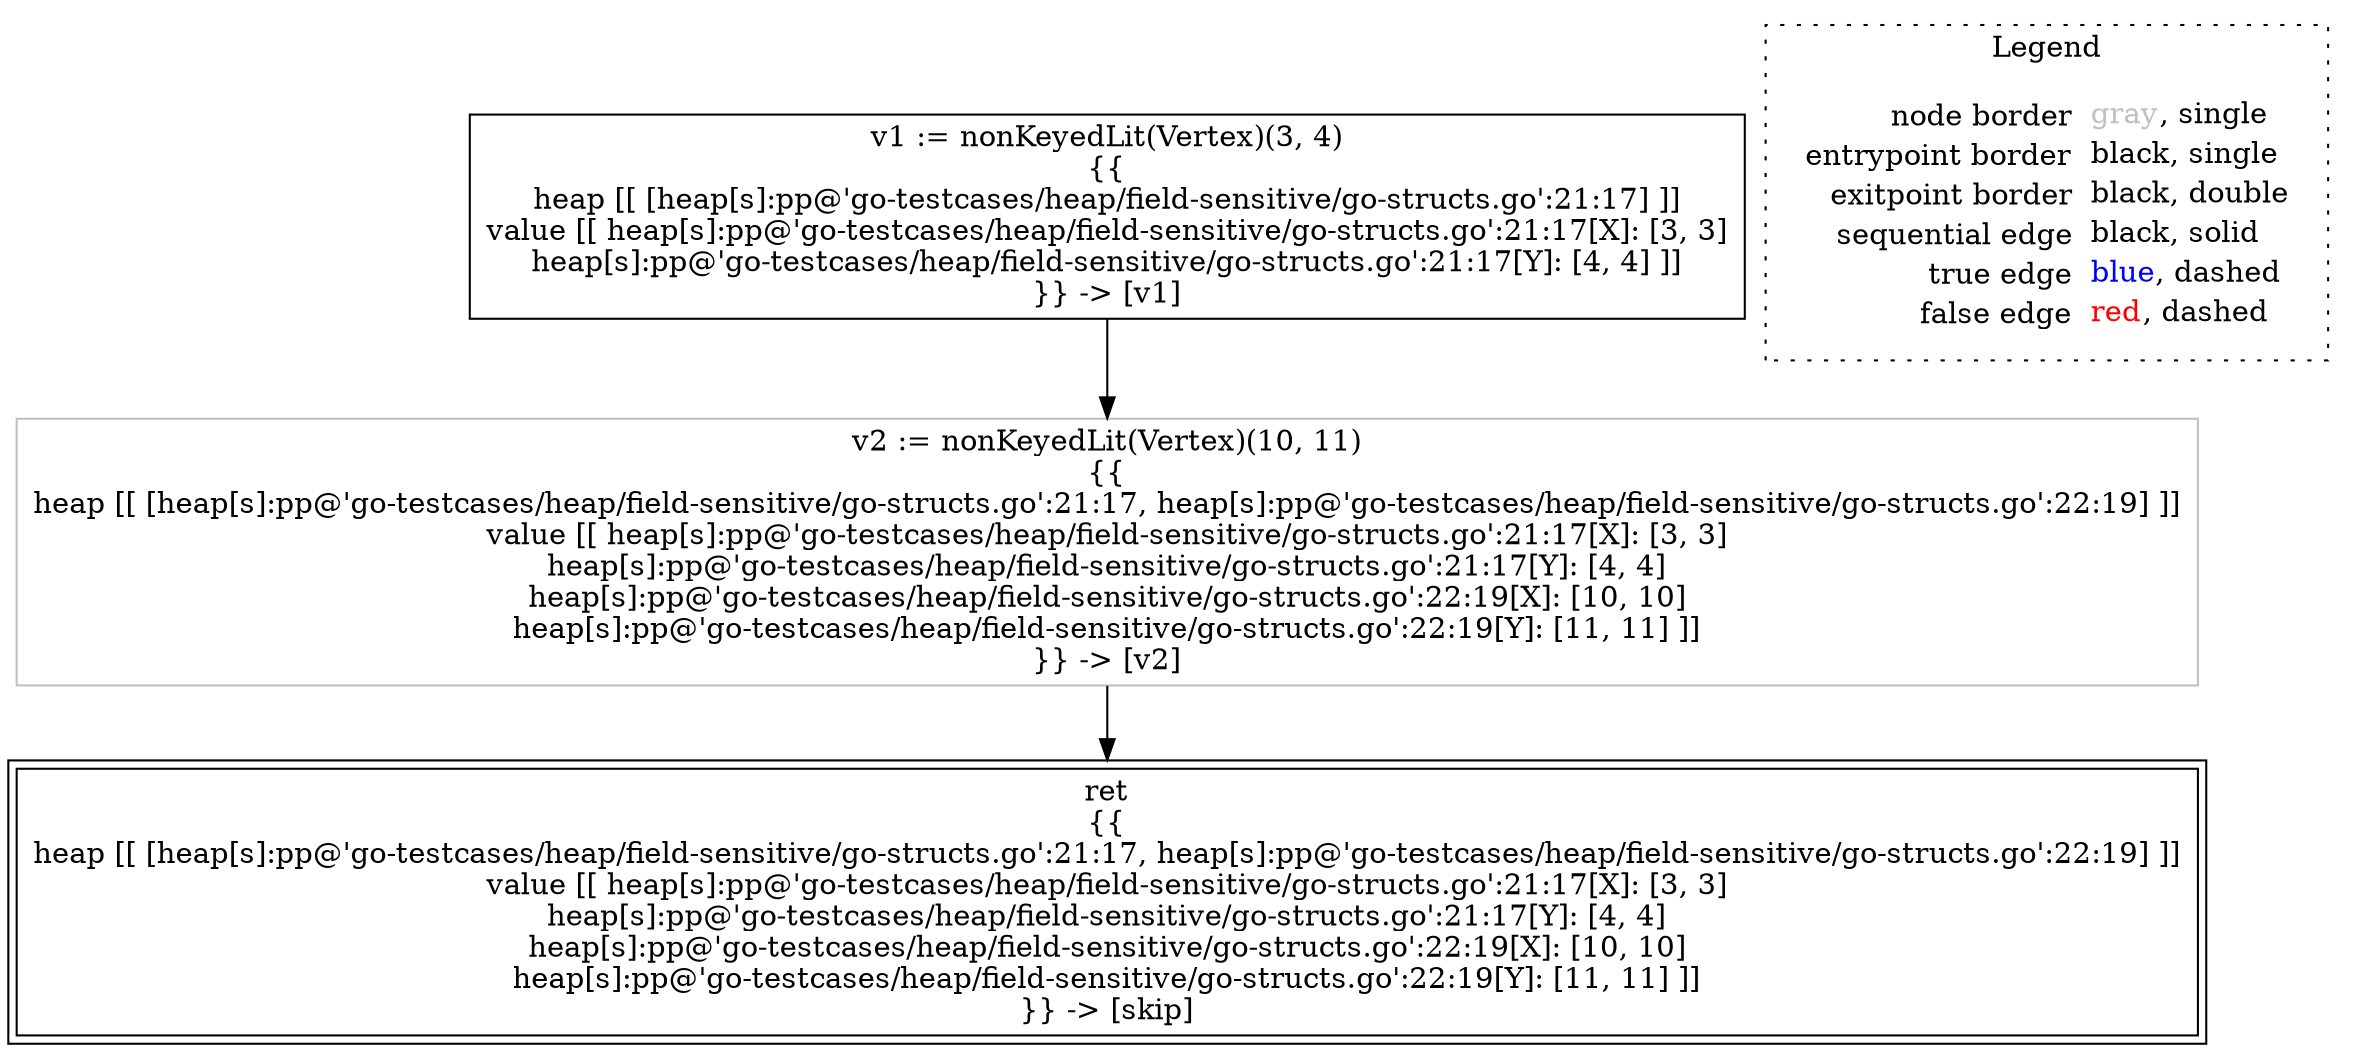 digraph {
	"node0" [shape="rect",color="black",label=<v1 := nonKeyedLit(Vertex)(3, 4)<BR/>{{<BR/>heap [[ [heap[s]:pp@'go-testcases/heap/field-sensitive/go-structs.go':21:17] ]]<BR/>value [[ heap[s]:pp@'go-testcases/heap/field-sensitive/go-structs.go':21:17[X]: [3, 3]<BR/>heap[s]:pp@'go-testcases/heap/field-sensitive/go-structs.go':21:17[Y]: [4, 4] ]]<BR/>}} -&gt; [v1]>];
	"node1" [shape="rect",color="black",peripheries="2",label=<ret<BR/>{{<BR/>heap [[ [heap[s]:pp@'go-testcases/heap/field-sensitive/go-structs.go':21:17, heap[s]:pp@'go-testcases/heap/field-sensitive/go-structs.go':22:19] ]]<BR/>value [[ heap[s]:pp@'go-testcases/heap/field-sensitive/go-structs.go':21:17[X]: [3, 3]<BR/>heap[s]:pp@'go-testcases/heap/field-sensitive/go-structs.go':21:17[Y]: [4, 4]<BR/>heap[s]:pp@'go-testcases/heap/field-sensitive/go-structs.go':22:19[X]: [10, 10]<BR/>heap[s]:pp@'go-testcases/heap/field-sensitive/go-structs.go':22:19[Y]: [11, 11] ]]<BR/>}} -&gt; [skip]>];
	"node2" [shape="rect",color="gray",label=<v2 := nonKeyedLit(Vertex)(10, 11)<BR/>{{<BR/>heap [[ [heap[s]:pp@'go-testcases/heap/field-sensitive/go-structs.go':21:17, heap[s]:pp@'go-testcases/heap/field-sensitive/go-structs.go':22:19] ]]<BR/>value [[ heap[s]:pp@'go-testcases/heap/field-sensitive/go-structs.go':21:17[X]: [3, 3]<BR/>heap[s]:pp@'go-testcases/heap/field-sensitive/go-structs.go':21:17[Y]: [4, 4]<BR/>heap[s]:pp@'go-testcases/heap/field-sensitive/go-structs.go':22:19[X]: [10, 10]<BR/>heap[s]:pp@'go-testcases/heap/field-sensitive/go-structs.go':22:19[Y]: [11, 11] ]]<BR/>}} -&gt; [v2]>];
	"node0" -> "node2" [color="black"];
	"node2" -> "node1" [color="black"];
subgraph cluster_legend {
	label="Legend";
	style=dotted;
	node [shape=plaintext];
	"legend" [label=<<table border="0" cellpadding="2" cellspacing="0" cellborder="0"><tr><td align="right">node border&nbsp;</td><td align="left"><font color="gray">gray</font>, single</td></tr><tr><td align="right">entrypoint border&nbsp;</td><td align="left"><font color="black">black</font>, single</td></tr><tr><td align="right">exitpoint border&nbsp;</td><td align="left"><font color="black">black</font>, double</td></tr><tr><td align="right">sequential edge&nbsp;</td><td align="left"><font color="black">black</font>, solid</td></tr><tr><td align="right">true edge&nbsp;</td><td align="left"><font color="blue">blue</font>, dashed</td></tr><tr><td align="right">false edge&nbsp;</td><td align="left"><font color="red">red</font>, dashed</td></tr></table>>];
}

}
